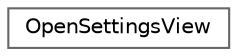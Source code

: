 digraph "Graphical Class Hierarchy"
{
 // LATEX_PDF_SIZE
  bgcolor="transparent";
  edge [fontname=Helvetica,fontsize=10,labelfontname=Helvetica,labelfontsize=10];
  node [fontname=Helvetica,fontsize=10,shape=box,height=0.2,width=0.4];
  rankdir="LR";
  Node0 [id="Node000000",label="OpenSettingsView",height=0.2,width=0.4,color="grey40", fillcolor="white", style="filled",URL="$structOpenSettingsView.html",tooltip="Struct for changing view to SettingsView."];
}
